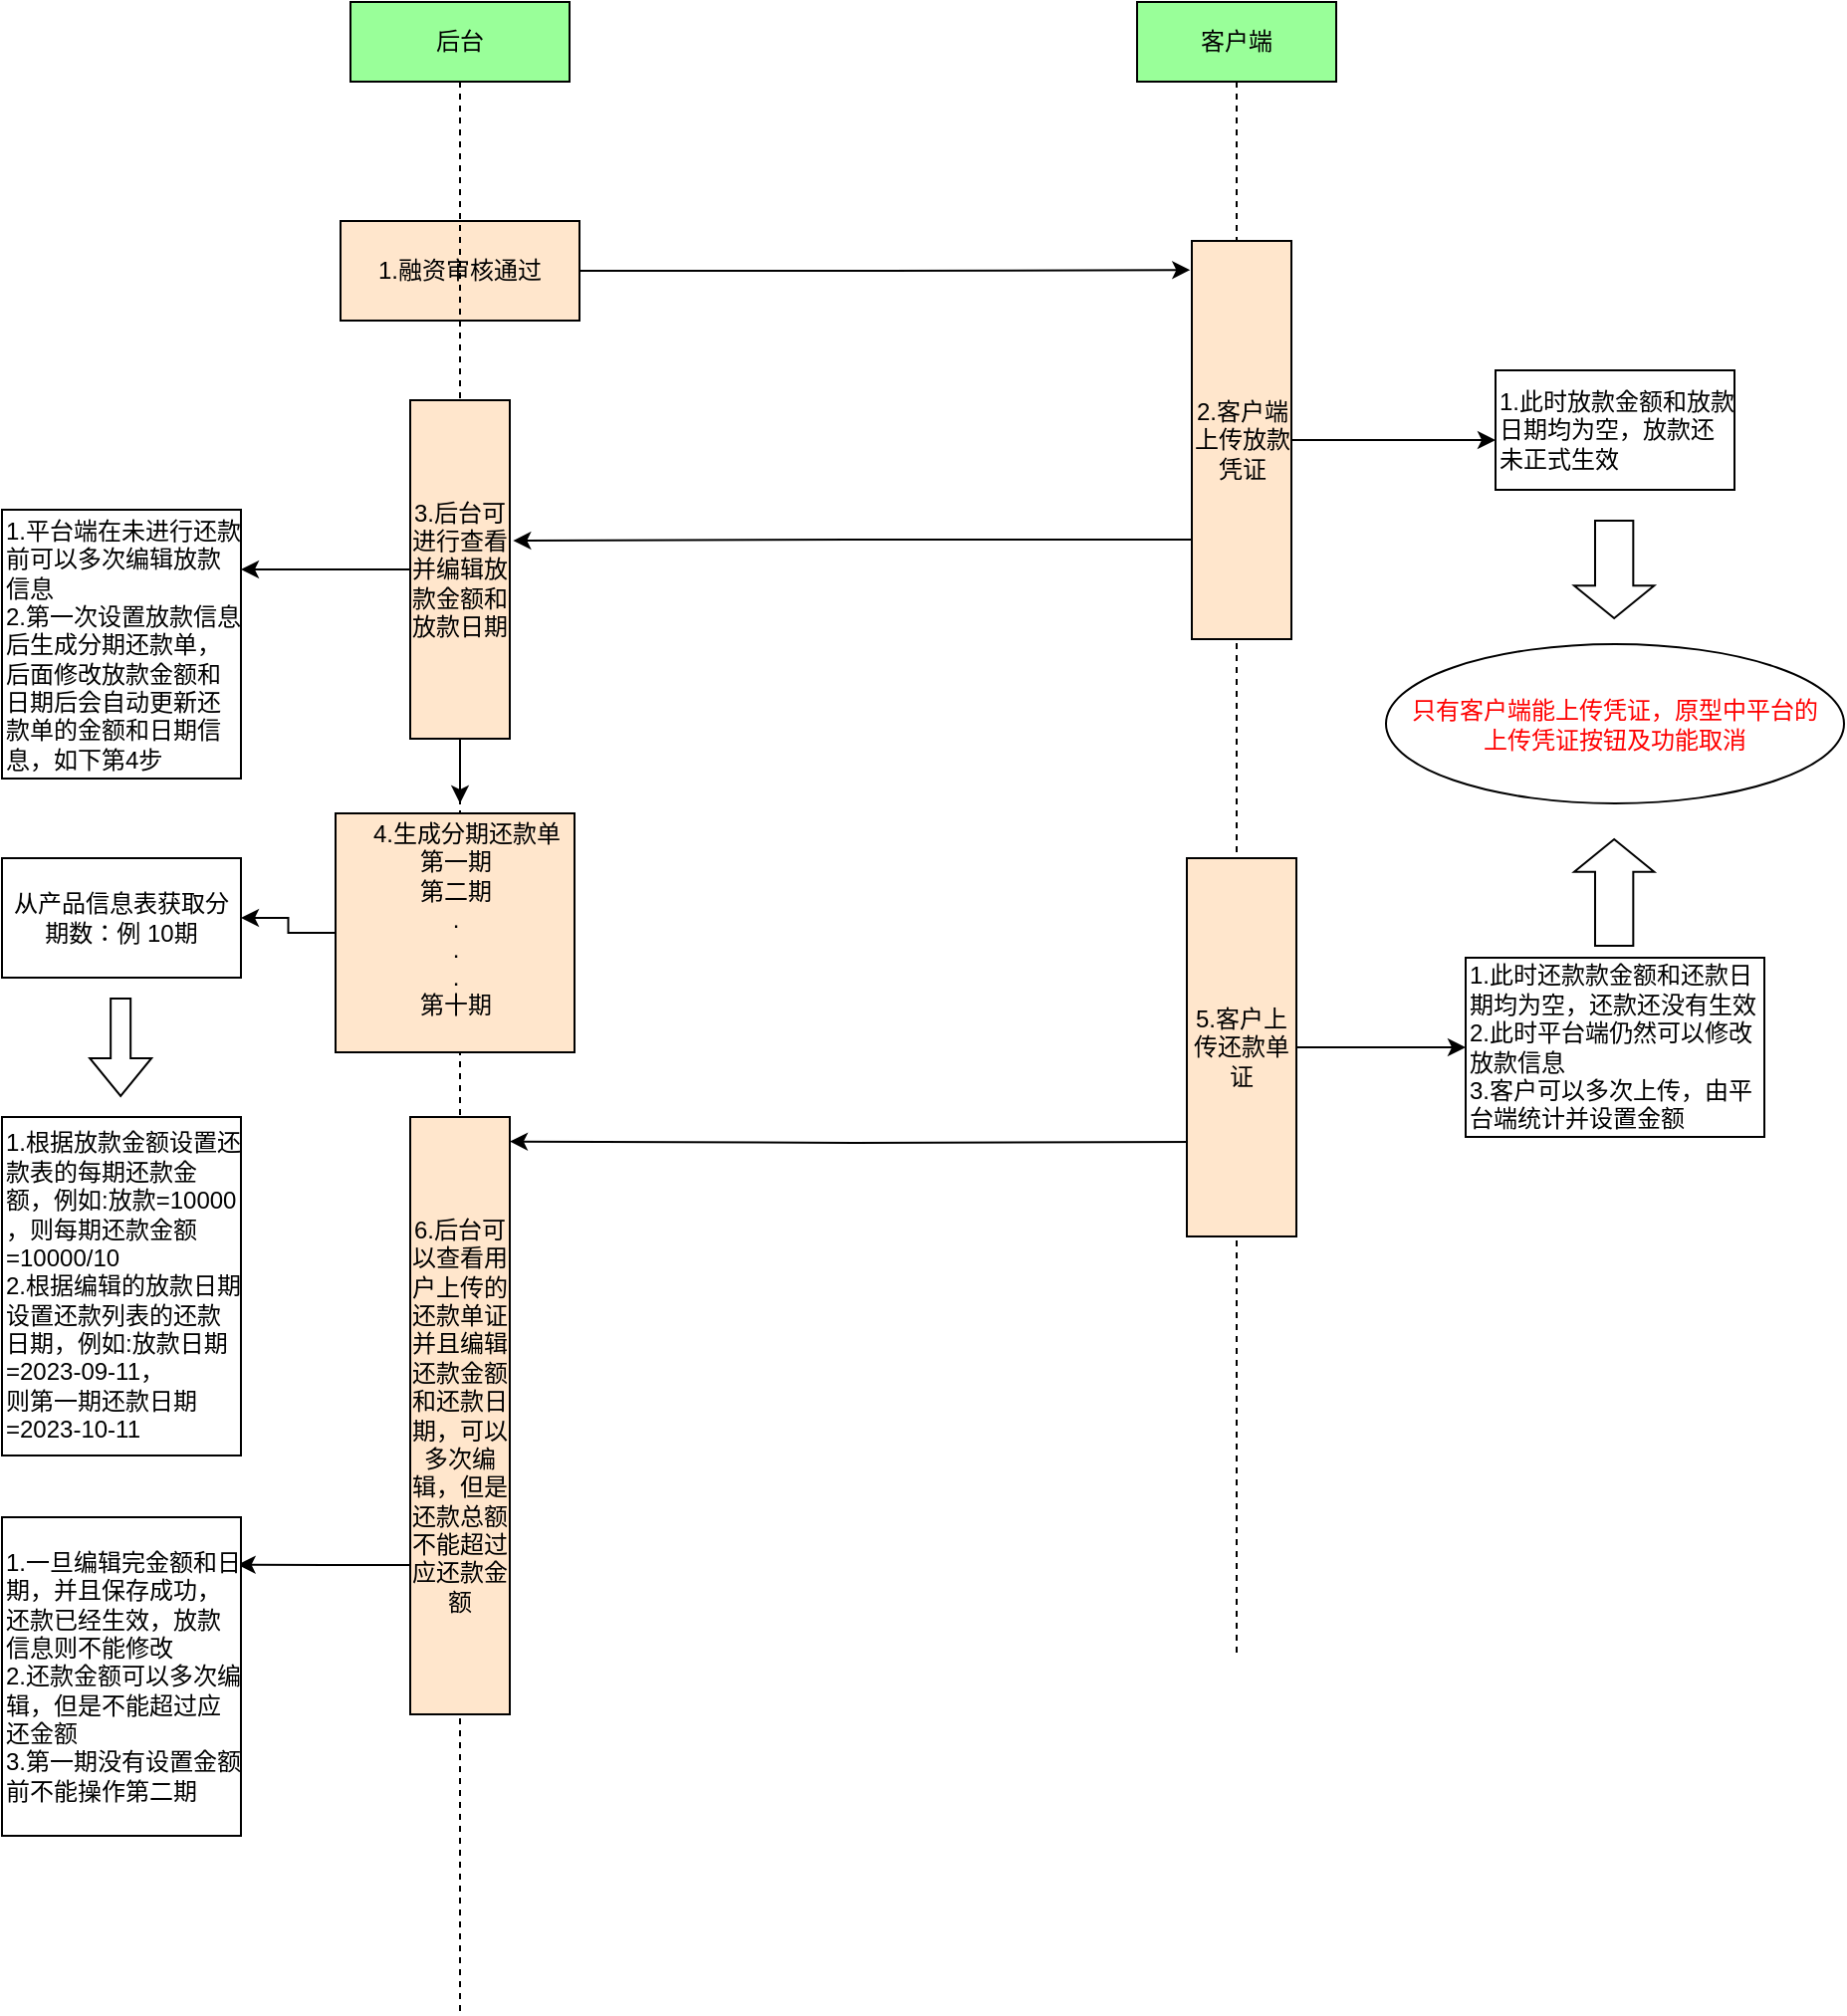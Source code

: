 <mxfile version="21.6.6" type="github">
  <diagram name="第 1 页" id="HHc26cG-izc9ckiF9W-i">
    <mxGraphModel dx="1195" dy="622" grid="1" gridSize="10" guides="1" tooltips="1" connect="1" arrows="1" fold="1" page="1" pageScale="1" pageWidth="827" pageHeight="1169" math="0" shadow="0">
      <root>
        <mxCell id="0" />
        <mxCell id="1" parent="0" />
        <mxCell id="Nl-gBLgfY9R9cnnA4P5X-47" style="edgeStyle=orthogonalEdgeStyle;rounded=0;orthogonalLoop=1;jettySize=auto;html=1;exitX=1;exitY=0.5;exitDx=0;exitDy=0;entryX=-0.017;entryY=0.073;entryDx=0;entryDy=0;entryPerimeter=0;" edge="1" parent="1" source="Nl-gBLgfY9R9cnnA4P5X-1" target="Nl-gBLgfY9R9cnnA4P5X-17">
          <mxGeometry relative="1" as="geometry" />
        </mxCell>
        <mxCell id="Nl-gBLgfY9R9cnnA4P5X-1" value="1.融资审核通过" style="rounded=0;whiteSpace=wrap;html=1;fillColor=#FFE6CC;" vertex="1" parent="1">
          <mxGeometry x="210" y="150" width="120" height="50" as="geometry" />
        </mxCell>
        <mxCell id="Nl-gBLgfY9R9cnnA4P5X-10" value="从产品信息表获取分期数：例 10期" style="rounded=0;whiteSpace=wrap;html=1;" vertex="1" parent="1">
          <mxGeometry x="40" y="470" width="120" height="60" as="geometry" />
        </mxCell>
        <mxCell id="Nl-gBLgfY9R9cnnA4P5X-14" value="后台" style="shape=umlLifeline;perimeter=lifelinePerimeter;whiteSpace=wrap;html=1;container=1;dropTarget=0;collapsible=0;recursiveResize=0;outlineConnect=0;portConstraint=eastwest;newEdgeStyle={&quot;edgeStyle&quot;:&quot;elbowEdgeStyle&quot;,&quot;elbow&quot;:&quot;vertical&quot;,&quot;curved&quot;:0,&quot;rounded&quot;:0};fillColor=#99FF99;" vertex="1" parent="1">
          <mxGeometry x="215" y="40" width="110" height="1010" as="geometry" />
        </mxCell>
        <mxCell id="Nl-gBLgfY9R9cnnA4P5X-15" value="客户端" style="shape=umlLifeline;perimeter=lifelinePerimeter;whiteSpace=wrap;html=1;container=1;dropTarget=0;collapsible=0;recursiveResize=0;outlineConnect=0;portConstraint=eastwest;newEdgeStyle={&quot;edgeStyle&quot;:&quot;elbowEdgeStyle&quot;,&quot;elbow&quot;:&quot;vertical&quot;,&quot;curved&quot;:0,&quot;rounded&quot;:0};fillColor=#99FF99;" vertex="1" parent="1">
          <mxGeometry x="610" y="40" width="100" height="830" as="geometry" />
        </mxCell>
        <mxCell id="Nl-gBLgfY9R9cnnA4P5X-18" style="edgeStyle=orthogonalEdgeStyle;rounded=0;orthogonalLoop=1;jettySize=auto;html=1;" edge="1" parent="1" source="Nl-gBLgfY9R9cnnA4P5X-17">
          <mxGeometry relative="1" as="geometry">
            <mxPoint x="790" y="260" as="targetPoint" />
          </mxGeometry>
        </mxCell>
        <mxCell id="Nl-gBLgfY9R9cnnA4P5X-51" style="edgeStyle=orthogonalEdgeStyle;rounded=0;orthogonalLoop=1;jettySize=auto;html=1;exitX=0;exitY=0.75;exitDx=0;exitDy=0;entryX=1.033;entryY=0.415;entryDx=0;entryDy=0;entryPerimeter=0;" edge="1" parent="1" source="Nl-gBLgfY9R9cnnA4P5X-17" target="Nl-gBLgfY9R9cnnA4P5X-24">
          <mxGeometry relative="1" as="geometry" />
        </mxCell>
        <mxCell id="Nl-gBLgfY9R9cnnA4P5X-17" value="2.客户端上传放款凭证" style="rounded=0;whiteSpace=wrap;html=1;fillColor=#FFE6CC;" vertex="1" parent="1">
          <mxGeometry x="637.5" y="160" width="50" height="200" as="geometry" />
        </mxCell>
        <mxCell id="Nl-gBLgfY9R9cnnA4P5X-21" value="&lt;div&gt;1.此时放款金额和放款日期均为空，放款还未正式生效&lt;br&gt;&lt;/div&gt;" style="whiteSpace=wrap;html=1;align=left;" vertex="1" parent="1">
          <mxGeometry x="790" y="225" width="120" height="60" as="geometry" />
        </mxCell>
        <mxCell id="Nl-gBLgfY9R9cnnA4P5X-59" value="" style="edgeStyle=orthogonalEdgeStyle;rounded=0;orthogonalLoop=1;jettySize=auto;html=1;" edge="1" parent="1" source="Nl-gBLgfY9R9cnnA4P5X-24" target="Nl-gBLgfY9R9cnnA4P5X-3">
          <mxGeometry relative="1" as="geometry">
            <Array as="points">
              <mxPoint x="270" y="450" />
              <mxPoint x="270" y="450" />
            </Array>
          </mxGeometry>
        </mxCell>
        <mxCell id="Nl-gBLgfY9R9cnnA4P5X-66" style="edgeStyle=orthogonalEdgeStyle;rounded=0;orthogonalLoop=1;jettySize=auto;html=1;" edge="1" parent="1" source="Nl-gBLgfY9R9cnnA4P5X-24">
          <mxGeometry relative="1" as="geometry">
            <mxPoint x="160" y="325.0" as="targetPoint" />
          </mxGeometry>
        </mxCell>
        <mxCell id="Nl-gBLgfY9R9cnnA4P5X-24" value="3.后台可进行查看并编辑放款金额和放款日期" style="rounded=0;whiteSpace=wrap;html=1;fillColor=#FFE6CC;" vertex="1" parent="1">
          <mxGeometry x="245" y="240" width="50" height="170" as="geometry" />
        </mxCell>
        <mxCell id="Nl-gBLgfY9R9cnnA4P5X-26" value="&lt;div&gt;1.根据放款金额设置还款表的每期还款金额，例如:放款=10000&lt;/div&gt;&lt;div&gt;，则每期还款金额=10000/10&lt;/div&gt;&lt;div&gt;2.根据编辑的放款日期设置还款列表的还款日期，例如:放款日期=2023-09-11，&lt;/div&gt;&lt;div&gt;则第一期还款日期=2023-10-11&lt;br&gt;&lt;/div&gt;" style="rounded=0;whiteSpace=wrap;html=1;align=left;" vertex="1" parent="1">
          <mxGeometry x="40" y="600" width="120" height="170" as="geometry" />
        </mxCell>
        <mxCell id="Nl-gBLgfY9R9cnnA4P5X-63" style="edgeStyle=orthogonalEdgeStyle;rounded=0;orthogonalLoop=1;jettySize=auto;html=1;entryX=0;entryY=0.5;entryDx=0;entryDy=0;" edge="1" parent="1" source="Nl-gBLgfY9R9cnnA4P5X-31" target="Nl-gBLgfY9R9cnnA4P5X-39">
          <mxGeometry relative="1" as="geometry" />
        </mxCell>
        <mxCell id="Nl-gBLgfY9R9cnnA4P5X-64" style="edgeStyle=orthogonalEdgeStyle;rounded=0;orthogonalLoop=1;jettySize=auto;html=1;exitX=0;exitY=0.75;exitDx=0;exitDy=0;entryX=0.9;entryY=0.041;entryDx=0;entryDy=0;entryPerimeter=0;" edge="1" parent="1">
          <mxGeometry relative="1" as="geometry">
            <mxPoint x="640" y="612.5" as="sourcePoint" />
            <mxPoint x="295" y="612.3" as="targetPoint" />
          </mxGeometry>
        </mxCell>
        <mxCell id="Nl-gBLgfY9R9cnnA4P5X-31" value="5.客户上传还款单证" style="rounded=0;whiteSpace=wrap;html=1;fillColor=#FFE6CC;" vertex="1" parent="1">
          <mxGeometry x="635" y="470" width="55" height="190" as="geometry" />
        </mxCell>
        <mxCell id="Nl-gBLgfY9R9cnnA4P5X-65" style="edgeStyle=orthogonalEdgeStyle;rounded=0;orthogonalLoop=1;jettySize=auto;html=1;exitX=0;exitY=0.75;exitDx=0;exitDy=0;entryX=0.986;entryY=0.149;entryDx=0;entryDy=0;entryPerimeter=0;" edge="1" parent="1" source="Nl-gBLgfY9R9cnnA4P5X-33" target="Nl-gBLgfY9R9cnnA4P5X-38">
          <mxGeometry relative="1" as="geometry" />
        </mxCell>
        <mxCell id="Nl-gBLgfY9R9cnnA4P5X-33" value="6.后台可以查看用户上传的还款单证并且编辑还款金额和还款日期，可以多次编辑，但是还款总额不能超过应还款金额" style="rounded=0;whiteSpace=wrap;html=1;fillColor=#FFE6CC;" vertex="1" parent="1">
          <mxGeometry x="245" y="600" width="50" height="300" as="geometry" />
        </mxCell>
        <mxCell id="Nl-gBLgfY9R9cnnA4P5X-38" value="&lt;div&gt;1.一旦编辑完金额和日期，并且保存成功，还款已经生效，放款信息则不能修改&lt;/div&gt;&lt;div&gt;2.还款金额可以多次编辑，但是不能超过应还金额&lt;/div&gt;&lt;div&gt;3.第一期没有设置金额前不能操作第二期&lt;br&gt;&lt;/div&gt;" style="rounded=0;whiteSpace=wrap;html=1;align=left;" vertex="1" parent="1">
          <mxGeometry x="40" y="801" width="120" height="160" as="geometry" />
        </mxCell>
        <mxCell id="Nl-gBLgfY9R9cnnA4P5X-39" value="&lt;div&gt;1.此时还款款金额和还款日期均为空，还款还没有生效&lt;/div&gt;&lt;div&gt;2.此时平台端仍然可以修改放款信息&lt;/div&gt;&lt;div&gt;3.客户可以多次上传，由平台端统计并设置金额&lt;br&gt;&lt;/div&gt;" style="whiteSpace=wrap;html=1;align=left;" vertex="1" parent="1">
          <mxGeometry x="775" y="520" width="150" height="90" as="geometry" />
        </mxCell>
        <mxCell id="Nl-gBLgfY9R9cnnA4P5X-43" value="&lt;div&gt;&lt;font color=&quot;#ff0000&quot;&gt;只有客户端能上传凭证，原型中平台的&lt;/font&gt;&lt;/div&gt;&lt;div&gt;&lt;font color=&quot;#ff0000&quot;&gt;上传凭证按钮及功能取消&lt;/font&gt;&lt;/div&gt;" style="ellipse;whiteSpace=wrap;html=1;" vertex="1" parent="1">
          <mxGeometry x="735" y="362.5" width="230" height="80" as="geometry" />
        </mxCell>
        <mxCell id="Nl-gBLgfY9R9cnnA4P5X-44" value="" style="shape=flexArrow;endArrow=classic;html=1;rounded=0;width=19.167;endSize=5.142;entryX=0.75;entryY=0.944;entryDx=0;entryDy=0;entryPerimeter=0;" edge="1" parent="1">
          <mxGeometry width="50" height="50" relative="1" as="geometry">
            <mxPoint x="849.58" y="514.48" as="sourcePoint" />
            <mxPoint x="849.58" y="460" as="targetPoint" />
          </mxGeometry>
        </mxCell>
        <mxCell id="Nl-gBLgfY9R9cnnA4P5X-45" value="" style="shape=flexArrow;endArrow=classic;html=1;rounded=0;width=19.167;endSize=5.142;" edge="1" parent="1">
          <mxGeometry width="50" height="50" relative="1" as="geometry">
            <mxPoint x="849.58" y="300" as="sourcePoint" />
            <mxPoint x="849.58" y="350" as="targetPoint" />
          </mxGeometry>
        </mxCell>
        <mxCell id="Nl-gBLgfY9R9cnnA4P5X-52" value="" style="group" vertex="1" connectable="0" parent="1">
          <mxGeometry x="207.5" y="442.5" width="125" height="125" as="geometry" />
        </mxCell>
        <mxCell id="Nl-gBLgfY9R9cnnA4P5X-11" value="&lt;div&gt;第一期&lt;/div&gt;&lt;div&gt;第二期&lt;/div&gt;&lt;div&gt;.&lt;/div&gt;&lt;div&gt;.&lt;/div&gt;&lt;div&gt;.&lt;/div&gt;&lt;div&gt;第十期&lt;br&gt;&lt;/div&gt;" style="whiteSpace=wrap;html=1;aspect=fixed;fillColor=#FFE6CC;" vertex="1" parent="Nl-gBLgfY9R9cnnA4P5X-52">
          <mxGeometry y="5" width="120" height="120" as="geometry" />
        </mxCell>
        <mxCell id="Nl-gBLgfY9R9cnnA4P5X-3" value="4.生成分期还款单" style="text;html=1;align=center;verticalAlign=middle;resizable=0;points=[];autosize=1;strokeColor=none;fillColor=none;" vertex="1" parent="Nl-gBLgfY9R9cnnA4P5X-52">
          <mxGeometry x="5" width="120" height="30" as="geometry" />
        </mxCell>
        <mxCell id="Nl-gBLgfY9R9cnnA4P5X-60" style="edgeStyle=orthogonalEdgeStyle;rounded=0;orthogonalLoop=1;jettySize=auto;html=1;" edge="1" parent="1" source="Nl-gBLgfY9R9cnnA4P5X-11" target="Nl-gBLgfY9R9cnnA4P5X-10">
          <mxGeometry relative="1" as="geometry" />
        </mxCell>
        <mxCell id="Nl-gBLgfY9R9cnnA4P5X-62" value="" style="shape=flexArrow;endArrow=classic;html=1;rounded=0;" edge="1" parent="1">
          <mxGeometry width="50" height="50" relative="1" as="geometry">
            <mxPoint x="99.58" y="540" as="sourcePoint" />
            <mxPoint x="99.58" y="590" as="targetPoint" />
          </mxGeometry>
        </mxCell>
        <mxCell id="Nl-gBLgfY9R9cnnA4P5X-67" value="&lt;div&gt;1.平台端在未进行还款前可以多次编辑放款信息&lt;/div&gt;&lt;div&gt;2.第一次设置放款信息后生成分期还款单，后面修改放款金额和日期后会自动更新还款单的金额和日期信息，如下第4步&lt;br&gt;&lt;/div&gt;" style="rounded=0;whiteSpace=wrap;html=1;align=left;" vertex="1" parent="1">
          <mxGeometry x="40" y="295" width="120" height="135" as="geometry" />
        </mxCell>
      </root>
    </mxGraphModel>
  </diagram>
</mxfile>
